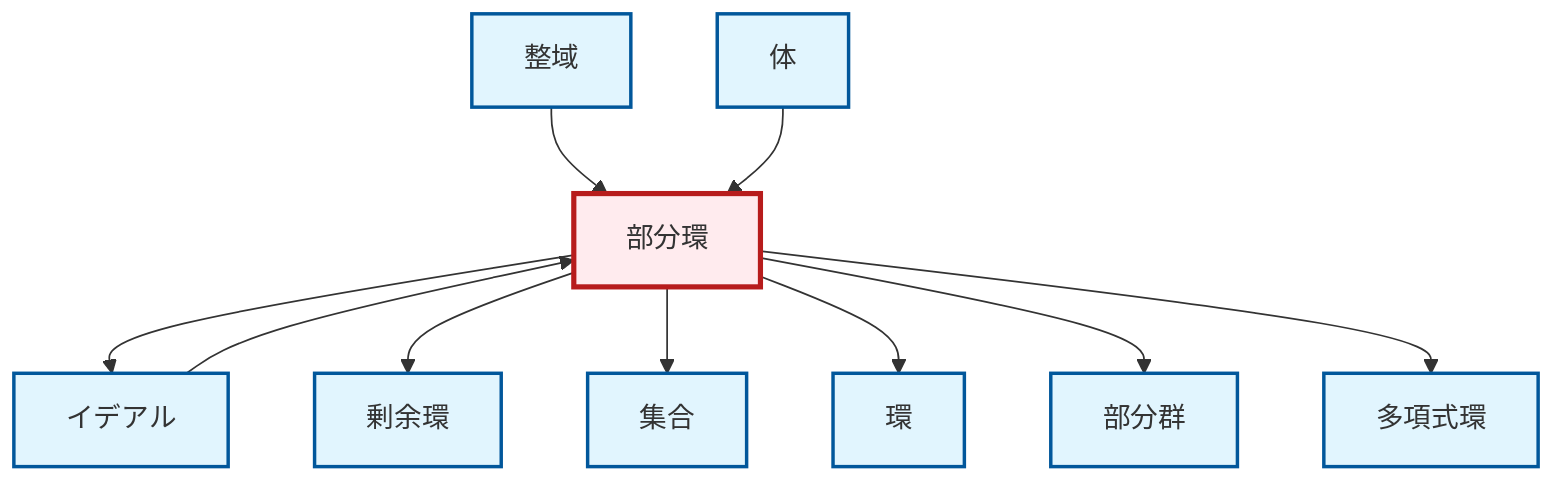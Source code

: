 graph TD
    classDef definition fill:#e1f5fe,stroke:#01579b,stroke-width:2px
    classDef theorem fill:#f3e5f5,stroke:#4a148c,stroke-width:2px
    classDef axiom fill:#fff3e0,stroke:#e65100,stroke-width:2px
    classDef example fill:#e8f5e9,stroke:#1b5e20,stroke-width:2px
    classDef current fill:#ffebee,stroke:#b71c1c,stroke-width:3px
    def-subring["部分環"]:::definition
    def-ring["環"]:::definition
    def-polynomial-ring["多項式環"]:::definition
    def-subgroup["部分群"]:::definition
    def-field["体"]:::definition
    def-ideal["イデアル"]:::definition
    def-set["集合"]:::definition
    def-quotient-ring["剰余環"]:::definition
    def-integral-domain["整域"]:::definition
    def-subring --> def-ideal
    def-subring --> def-quotient-ring
    def-ideal --> def-subring
    def-subring --> def-set
    def-subring --> def-ring
    def-subring --> def-subgroup
    def-integral-domain --> def-subring
    def-field --> def-subring
    def-subring --> def-polynomial-ring
    class def-subring current